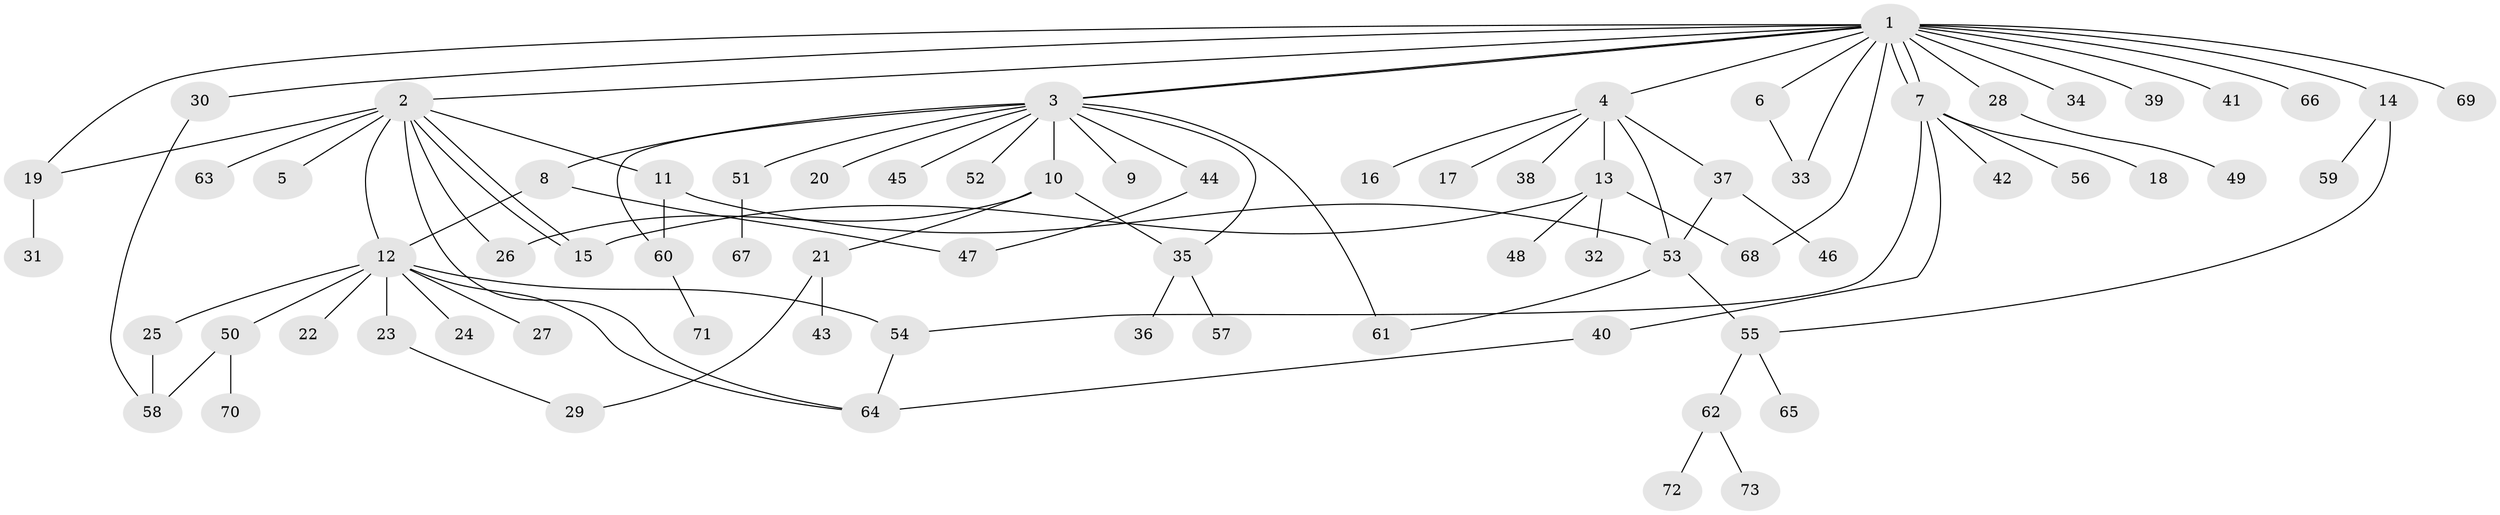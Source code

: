 // coarse degree distribution, {18: 0.0196078431372549, 9: 0.0196078431372549, 12: 0.0196078431372549, 7: 0.058823529411764705, 1: 0.5490196078431373, 2: 0.1568627450980392, 3: 0.09803921568627451, 5: 0.058823529411764705, 4: 0.0196078431372549}
// Generated by graph-tools (version 1.1) at 2025/18/03/04/25 18:18:13]
// undirected, 73 vertices, 95 edges
graph export_dot {
graph [start="1"]
  node [color=gray90,style=filled];
  1;
  2;
  3;
  4;
  5;
  6;
  7;
  8;
  9;
  10;
  11;
  12;
  13;
  14;
  15;
  16;
  17;
  18;
  19;
  20;
  21;
  22;
  23;
  24;
  25;
  26;
  27;
  28;
  29;
  30;
  31;
  32;
  33;
  34;
  35;
  36;
  37;
  38;
  39;
  40;
  41;
  42;
  43;
  44;
  45;
  46;
  47;
  48;
  49;
  50;
  51;
  52;
  53;
  54;
  55;
  56;
  57;
  58;
  59;
  60;
  61;
  62;
  63;
  64;
  65;
  66;
  67;
  68;
  69;
  70;
  71;
  72;
  73;
  1 -- 2;
  1 -- 3;
  1 -- 3;
  1 -- 4;
  1 -- 6;
  1 -- 7;
  1 -- 7;
  1 -- 14;
  1 -- 19;
  1 -- 28;
  1 -- 30;
  1 -- 33;
  1 -- 34;
  1 -- 39;
  1 -- 41;
  1 -- 66;
  1 -- 68;
  1 -- 69;
  2 -- 5;
  2 -- 11;
  2 -- 12;
  2 -- 15;
  2 -- 15;
  2 -- 19;
  2 -- 26;
  2 -- 63;
  2 -- 64;
  3 -- 8;
  3 -- 9;
  3 -- 10;
  3 -- 20;
  3 -- 35;
  3 -- 44;
  3 -- 45;
  3 -- 51;
  3 -- 52;
  3 -- 60;
  3 -- 61;
  4 -- 13;
  4 -- 16;
  4 -- 17;
  4 -- 37;
  4 -- 38;
  4 -- 53;
  6 -- 33;
  7 -- 18;
  7 -- 40;
  7 -- 42;
  7 -- 54;
  7 -- 56;
  8 -- 12;
  8 -- 47;
  10 -- 21;
  10 -- 26;
  10 -- 35;
  11 -- 53;
  11 -- 60;
  12 -- 22;
  12 -- 23;
  12 -- 24;
  12 -- 25;
  12 -- 27;
  12 -- 50;
  12 -- 54;
  12 -- 64;
  13 -- 15;
  13 -- 32;
  13 -- 48;
  13 -- 68;
  14 -- 55;
  14 -- 59;
  19 -- 31;
  21 -- 29;
  21 -- 43;
  23 -- 29;
  25 -- 58;
  28 -- 49;
  30 -- 58;
  35 -- 36;
  35 -- 57;
  37 -- 46;
  37 -- 53;
  40 -- 64;
  44 -- 47;
  50 -- 58;
  50 -- 70;
  51 -- 67;
  53 -- 55;
  53 -- 61;
  54 -- 64;
  55 -- 62;
  55 -- 65;
  60 -- 71;
  62 -- 72;
  62 -- 73;
}
